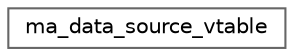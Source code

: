 digraph "Graphical Class Hierarchy"
{
 // LATEX_PDF_SIZE
  bgcolor="transparent";
  edge [fontname=Helvetica,fontsize=10,labelfontname=Helvetica,labelfontsize=10];
  node [fontname=Helvetica,fontsize=10,shape=box,height=0.2,width=0.4];
  rankdir="LR";
  Node0 [id="Node000000",label="ma_data_source_vtable",height=0.2,width=0.4,color="grey40", fillcolor="white", style="filled",URL="$structma__data__source__vtable.html",tooltip=" "];
}
